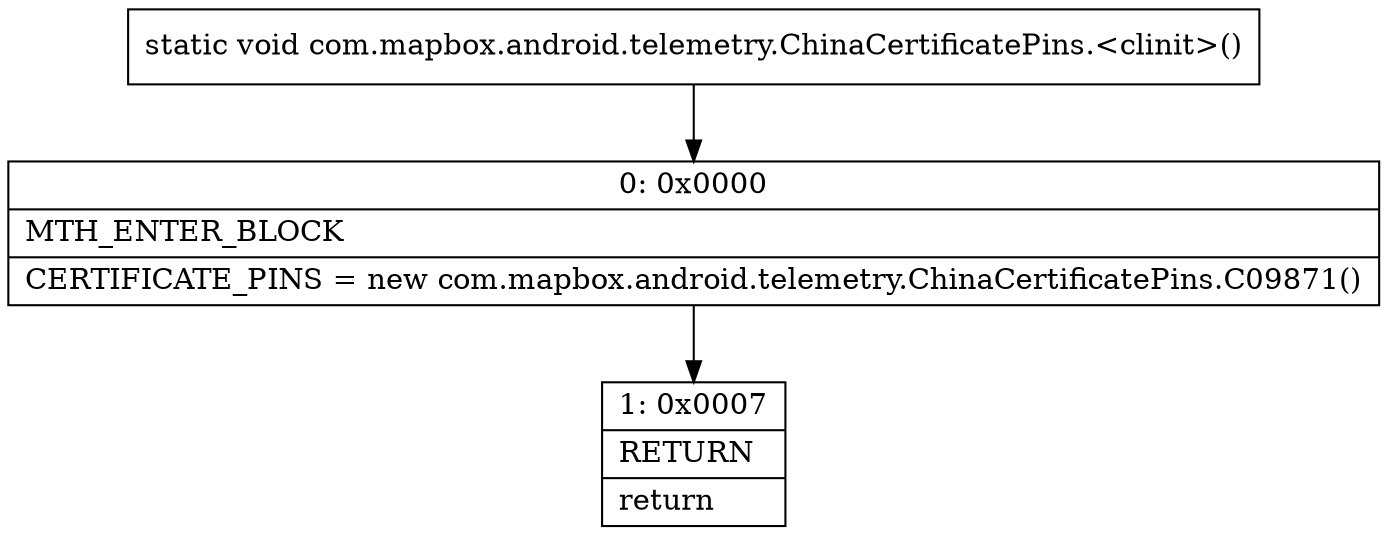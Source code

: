digraph "CFG forcom.mapbox.android.telemetry.ChinaCertificatePins.\<clinit\>()V" {
Node_0 [shape=record,label="{0\:\ 0x0000|MTH_ENTER_BLOCK\l|CERTIFICATE_PINS = new com.mapbox.android.telemetry.ChinaCertificatePins.C09871()\l}"];
Node_1 [shape=record,label="{1\:\ 0x0007|RETURN\l|return\l}"];
MethodNode[shape=record,label="{static void com.mapbox.android.telemetry.ChinaCertificatePins.\<clinit\>() }"];
MethodNode -> Node_0;
Node_0 -> Node_1;
}

